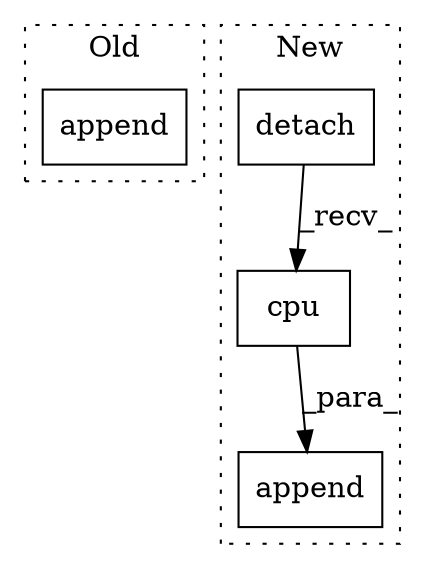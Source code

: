 digraph G {
subgraph cluster0 {
1 [label="append" a="32" s="15247,15391" l="7,1" shape="box"];
label = "Old";
style="dotted";
}
subgraph cluster1 {
2 [label="detach" a="32" s="15877" l="8" shape="box"];
3 [label="cpu" a="32" s="15894" l="5" shape="box"];
4 [label="append" a="32" s="15849,16024" l="7,1" shape="box"];
label = "New";
style="dotted";
}
2 -> 3 [label="_recv_"];
3 -> 4 [label="_para_"];
}